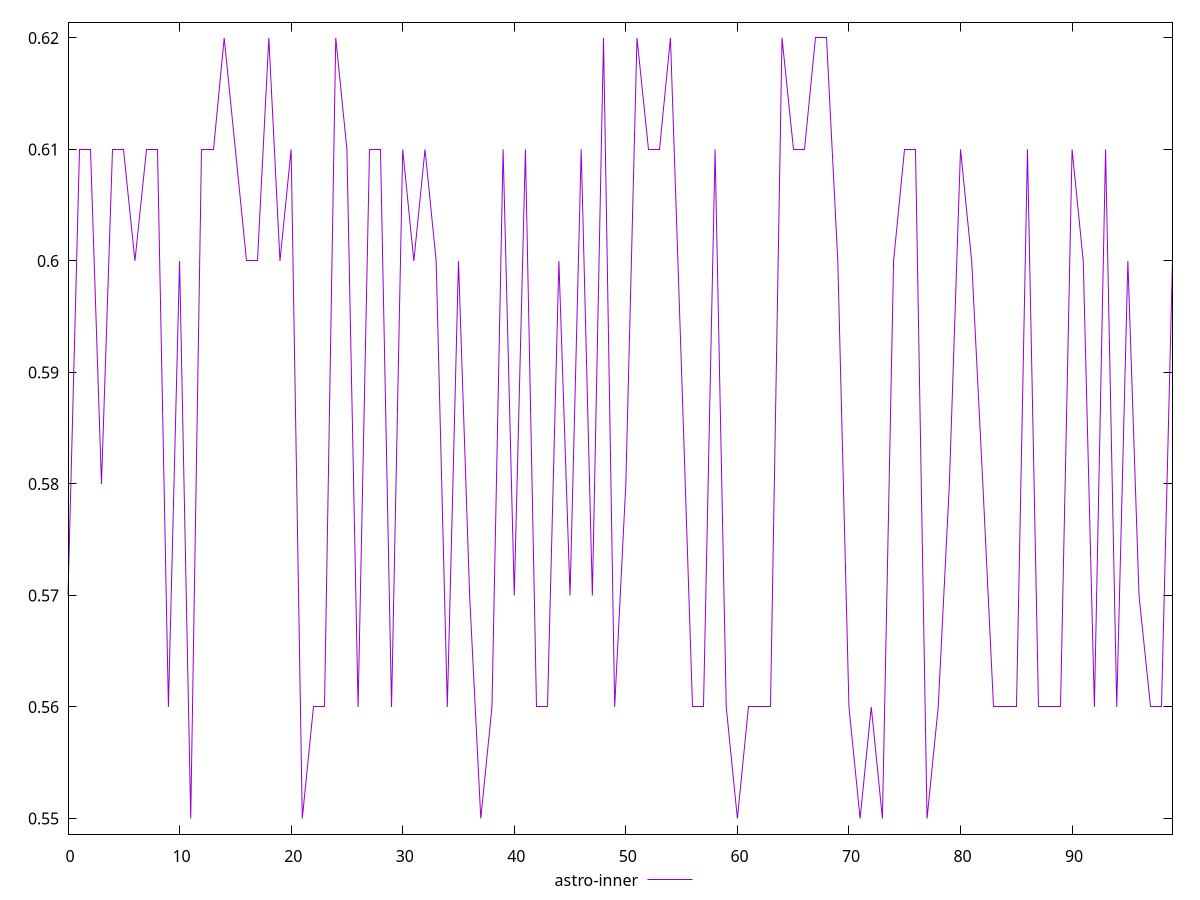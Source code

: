 reset

$astroInner <<EOF
0 0.57
1 0.61
2 0.61
3 0.58
4 0.61
5 0.61
6 0.6
7 0.61
8 0.61
9 0.56
10 0.6
11 0.55
12 0.61
13 0.61
14 0.62
15 0.61
16 0.6
17 0.6
18 0.62
19 0.6
20 0.61
21 0.55
22 0.56
23 0.56
24 0.62
25 0.61
26 0.56
27 0.61
28 0.61
29 0.56
30 0.61
31 0.6
32 0.61
33 0.6
34 0.56
35 0.6
36 0.57
37 0.55
38 0.56
39 0.61
40 0.57
41 0.61
42 0.56
43 0.56
44 0.6
45 0.57
46 0.61
47 0.57
48 0.62
49 0.56
50 0.58
51 0.62
52 0.61
53 0.61
54 0.62
55 0.59
56 0.56
57 0.56
58 0.61
59 0.56
60 0.55
61 0.56
62 0.56
63 0.56
64 0.62
65 0.61
66 0.61
67 0.62
68 0.62
69 0.6
70 0.56
71 0.55
72 0.56
73 0.55
74 0.6
75 0.61
76 0.61
77 0.55
78 0.56
79 0.58
80 0.61
81 0.6
82 0.58
83 0.56
84 0.56
85 0.56
86 0.61
87 0.56
88 0.56
89 0.56
90 0.61
91 0.6
92 0.56
93 0.61
94 0.56
95 0.6
96 0.57
97 0.56
98 0.56
99 0.6
EOF

set key outside below
set xrange [0:99]
set yrange [0.5486000000000001:0.6214]
set trange [0.5486000000000001:0.6214]
set terminal svg size 640, 500 enhanced background rgb 'white'
set output "reports/report_00033_2021-03-01T14-23-16.841Z/meta/score/comparison/line/1_vs_2.svg"

plot $astroInner title "astro-inner" with line

reset
